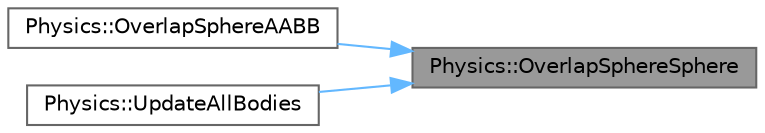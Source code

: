 digraph "Physics::OverlapSphereSphere"
{
 // LATEX_PDF_SIZE
  bgcolor="transparent";
  edge [fontname=Helvetica,fontsize=10,labelfontname=Helvetica,labelfontsize=10];
  node [fontname=Helvetica,fontsize=10,shape=box,height=0.2,width=0.4];
  rankdir="RL";
  Node1 [label="Physics::OverlapSphereSphere",height=0.2,width=0.4,color="gray40", fillcolor="grey60", style="filled", fontcolor="black",tooltip="Checks of two spheres are overlapping"];
  Node1 -> Node2 [dir="back",color="steelblue1",style="solid"];
  Node2 [label="Physics::OverlapSphereAABB",height=0.2,width=0.4,color="grey40", fillcolor="white", style="filled",URL="$class_physics.html#a3c5e85a55bbff533b9b4016da4389eb3",tooltip="Check if a sphere is overlapping an AABB"];
  Node1 -> Node3 [dir="back",color="steelblue1",style="solid"];
  Node3 [label="Physics::UpdateAllBodies",height=0.2,width=0.4,color="grey40", fillcolor="white", style="filled",URL="$class_physics.html#a5dcd928dfbdca3feaefc1d9ca070683a",tooltip="Executes the physics tick on all physics objects in vector"];
}
